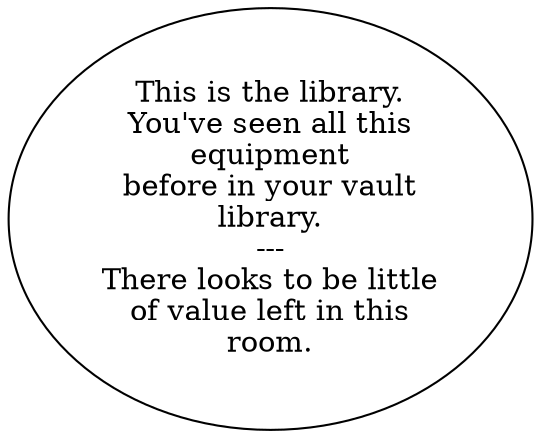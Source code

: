 digraph BVLIB {
  "start" [style=filled       fillcolor="#FFFFFF"       color="#000000"]
  "start" [label="This is the library.\nYou've seen all this\nequipment\nbefore in your vault\nlibrary.\n---\nThere looks to be little\nof value left in this\nroom."]
}
